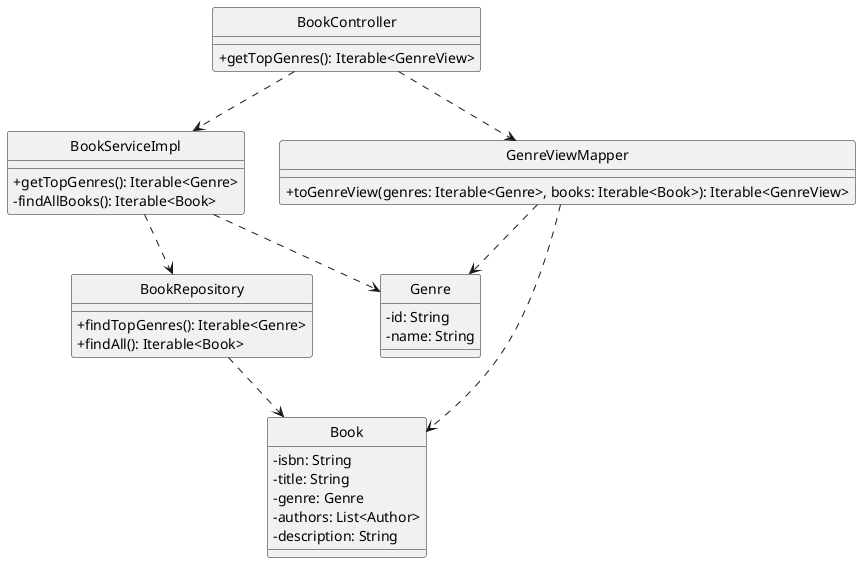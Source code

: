 @startuml
'https://plantuml.com/class-diagram

hide circle
skinparam classAttributeIconSize 0

class BookController {
    + getTopGenres(): Iterable<GenreView>
}

class BookServiceImpl {
    + getTopGenres(): Iterable<Genre>
    - findAllBooks(): Iterable<Book>
}

class GenreViewMapper {
    + toGenreView(genres: Iterable<Genre>, books: Iterable<Book>): Iterable<GenreView>
}

class BookRepository {
    + findTopGenres(): Iterable<Genre>
    + findAll(): Iterable<Book>
}

class Genre {
    - id: String
    - name: String
}

class Book {
    - isbn: String
    - title: String
    - genre: Genre
    - authors: List<Author>
    - description: String
}

BookController ..> BookServiceImpl
BookServiceImpl..> BookRepository
BookController ..> GenreViewMapper
BookServiceImpl ..> Genre
BookRepository ..> Book
GenreViewMapper ..> Genre
GenreViewMapper ..> Book

@enduml
